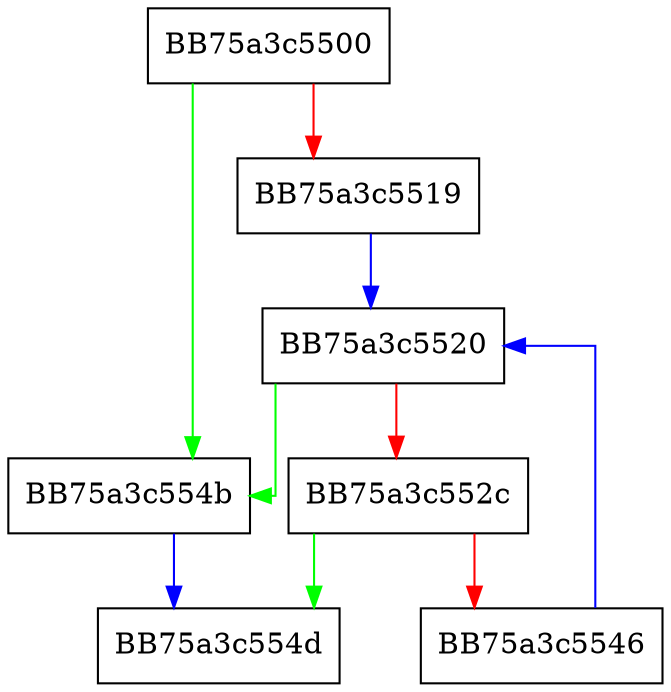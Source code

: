 digraph sigattr_pushend {
  node [shape="box"];
  graph [splines=ortho];
  BB75a3c5500 -> BB75a3c554b [color="green"];
  BB75a3c5500 -> BB75a3c5519 [color="red"];
  BB75a3c5519 -> BB75a3c5520 [color="blue"];
  BB75a3c5520 -> BB75a3c554b [color="green"];
  BB75a3c5520 -> BB75a3c552c [color="red"];
  BB75a3c552c -> BB75a3c554d [color="green"];
  BB75a3c552c -> BB75a3c5546 [color="red"];
  BB75a3c5546 -> BB75a3c5520 [color="blue"];
  BB75a3c554b -> BB75a3c554d [color="blue"];
}